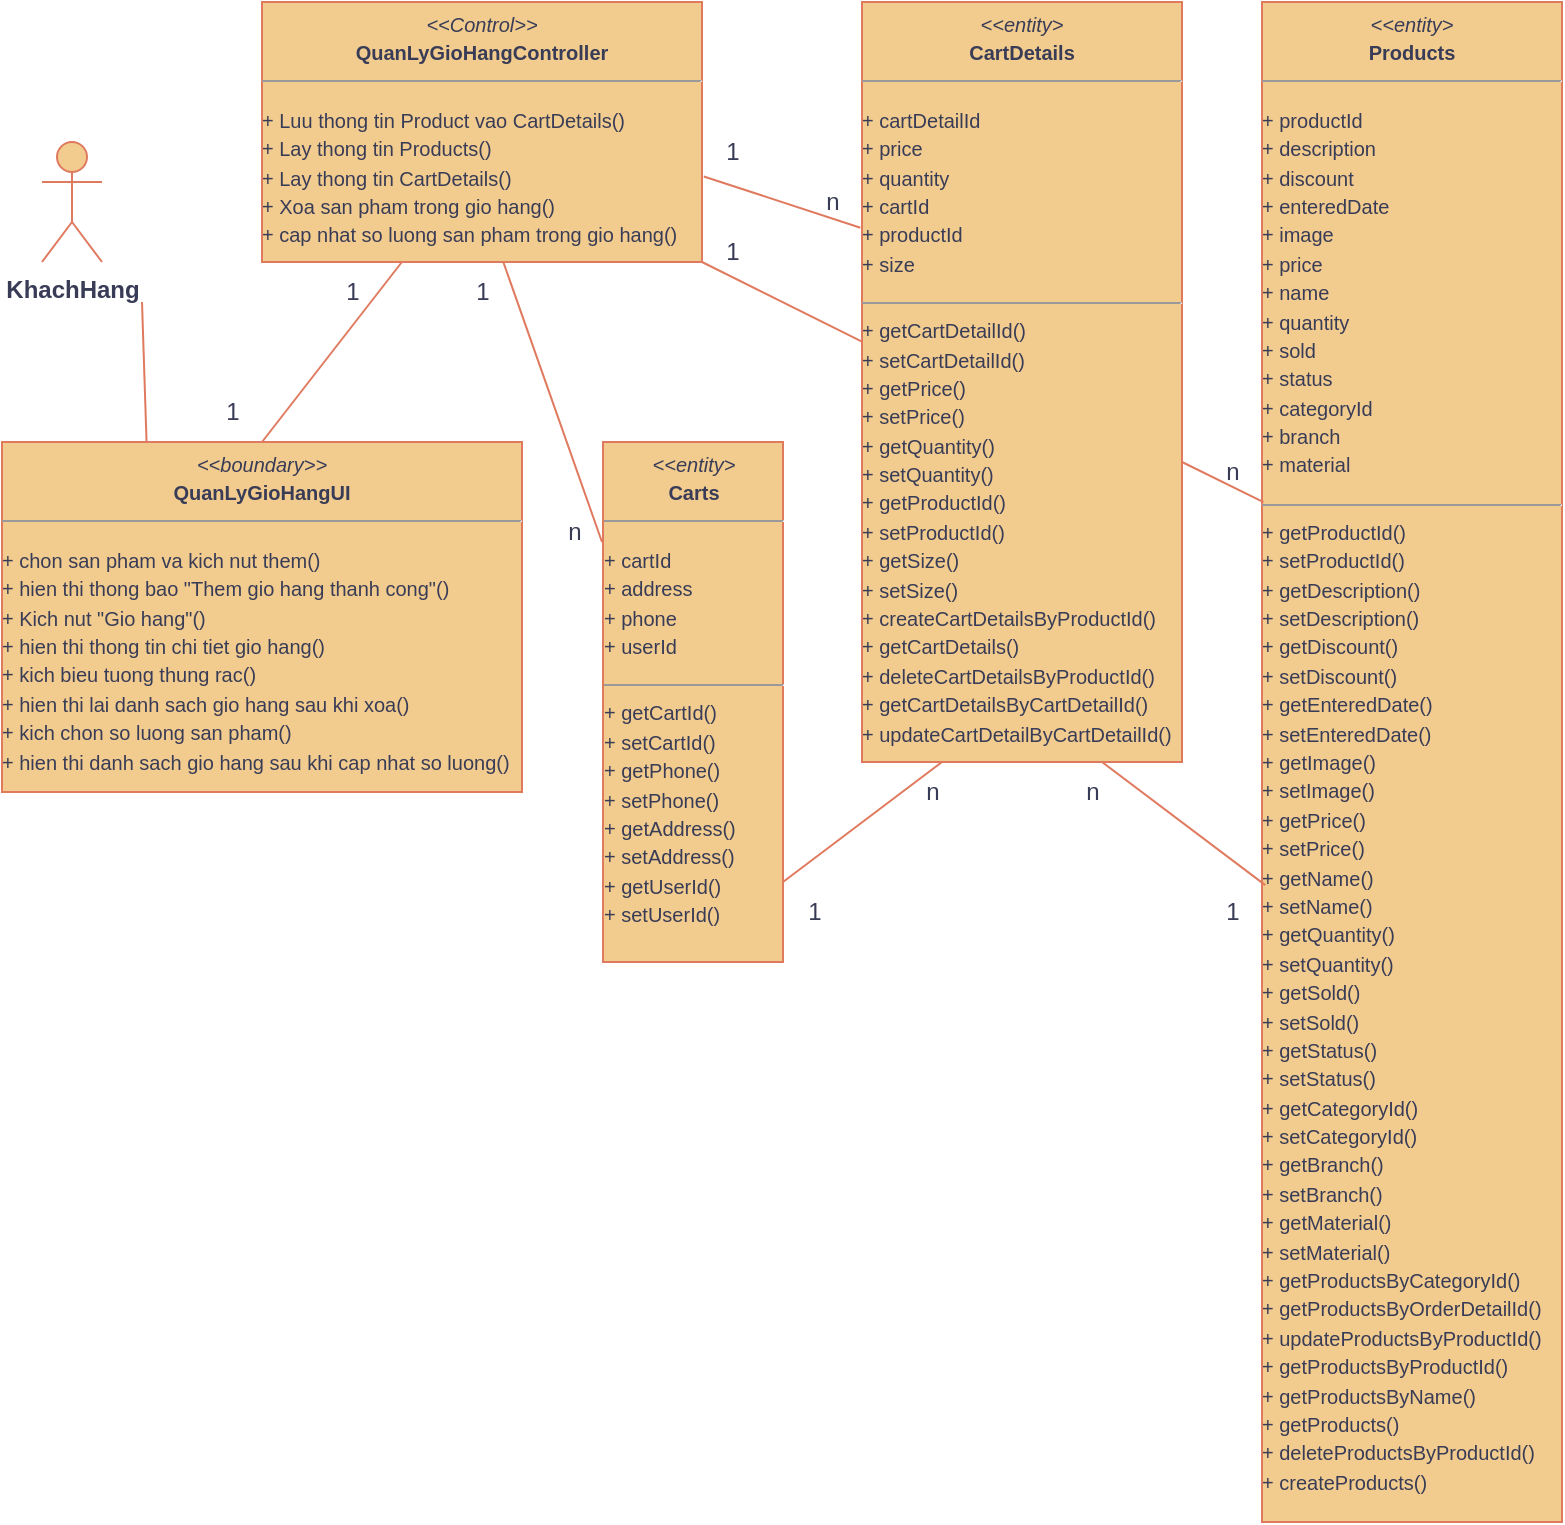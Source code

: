 <mxfile version="27.0.6">
  <diagram name="Trang-1" id="MM2sR6DVzf2Fuaw22PLS">
    <mxGraphModel grid="1" page="1" gridSize="10" guides="1" tooltips="1" connect="1" arrows="1" fold="1" pageScale="1" pageWidth="827" pageHeight="1169" math="0" shadow="0">
      <root>
        <mxCell id="0" />
        <mxCell id="1" parent="0" />
        <mxCell id="Cvo2cxV8jwUlNhtXTy1o-1" value="&lt;p style=&quot;margin:0px;margin-top:4px;text-align:center;&quot;&gt;&lt;font style=&quot;font-size: 10px;&quot;&gt;&lt;i style=&quot;&quot;&gt;&amp;lt;&amp;lt;boundary&amp;gt;&amp;gt;&lt;/i&gt;&lt;br&gt;&lt;b style=&quot;&quot;&gt;QuanLyGioHangUI&lt;/b&gt;&lt;/font&gt;&lt;/p&gt;&lt;hr size=&quot;1&quot;&gt;&lt;p style=&quot;&quot; dir=&quot;auto&quot;&gt;&lt;span style=&quot;white-space: pre-wrap;&quot;&gt;&lt;font style=&quot;font-size: 10px;&quot;&gt;+ chon san pham va kich nut them()&lt;br&gt;+ hien thi thong bao &quot;Them gio hang thanh cong&quot;()&lt;br&gt;+ Kich nut &quot;Gio hang&quot;()&lt;br&gt;+ hien thi thong tin chi tiet gio hang()&lt;br&gt;+ kich bieu tuong thung rac()&lt;br&gt;+ hien thi lai danh sach gio hang sau khi xoa()&lt;br&gt;+ kich chon so luong san pham()&lt;br&gt;+ hien thi danh sach gio hang sau khi cap nhat so luong()&lt;/font&gt;&lt;/span&gt;&lt;br&gt;&lt;br&gt;&lt;/p&gt;&lt;p style=&quot;white-space: pre-wrap;&quot; dir=&quot;auto&quot;&gt;&lt;br&gt;&lt;/p&gt;&lt;p style=&quot;white-space: pre-wrap;&quot; dir=&quot;auto&quot;&gt;&lt;br&gt;&lt;/p&gt;&lt;p style=&quot;margin:0px;margin-left:4px;&quot;&gt;&lt;br&gt;&lt;/p&gt;" style="verticalAlign=top;align=left;overflow=fill;fontSize=12;fontFamily=Helvetica;html=1;rounded=0;shadow=0;comic=0;labelBackgroundColor=none;strokeWidth=1;fillColor=#F2CC8F;strokeColor=#E07A5F;fontColor=#393C56;" vertex="1" parent="1">
          <mxGeometry x="20" y="310" width="260" height="175" as="geometry" />
        </mxCell>
        <mxCell id="Cvo2cxV8jwUlNhtXTy1o-2" value="&lt;p style=&quot;margin:0px;margin-top:4px;text-align:center;&quot;&gt;&lt;font style=&quot;font-size: 10px;&quot;&gt;&lt;i style=&quot;&quot;&gt;&amp;lt;&amp;lt;entity&amp;gt;&lt;/i&gt;&lt;br&gt;&lt;b style=&quot;&quot;&gt;CartDetails&lt;/b&gt;&lt;/font&gt;&lt;/p&gt;&lt;hr size=&quot;1&quot;&gt;&lt;p style=&quot;&quot; dir=&quot;auto&quot;&gt;&lt;span style=&quot;white-space: pre-wrap;&quot;&gt;&lt;font style=&quot;font-size: 10px;&quot;&gt;+ cartDetailId&lt;br&gt;+ price&lt;br&gt;+ quantity&lt;br&gt;+ cartId&lt;br&gt;+ productId&lt;br&gt;+ size&lt;/font&gt;&lt;/span&gt;&lt;/p&gt;&lt;hr size=&quot;1&quot;&gt;&lt;div&gt;&lt;div&gt;&lt;font style=&quot;font-size: 10px;&quot;&gt;+ getCartDetailId()&lt;/font&gt;&lt;/div&gt;&lt;div&gt;&lt;font style=&quot;font-size: 10px;&quot;&gt;+ setCartDetailId()&lt;/font&gt;&lt;/div&gt;&lt;div&gt;&lt;font style=&quot;font-size: 10px;&quot;&gt;+ getPrice()&lt;/font&gt;&lt;/div&gt;&lt;div&gt;&lt;font style=&quot;font-size: 10px;&quot;&gt;+ setPrice()&lt;/font&gt;&lt;/div&gt;&lt;div&gt;&lt;font style=&quot;font-size: 10px;&quot;&gt;+ getQuantity()&lt;/font&gt;&lt;/div&gt;&lt;div&gt;&lt;font style=&quot;font-size: 10px;&quot;&gt;+ setQuantity()&lt;/font&gt;&lt;/div&gt;&lt;div&gt;&lt;font style=&quot;font-size: 10px;&quot;&gt;+ getProductId()&lt;/font&gt;&lt;/div&gt;&lt;div&gt;&lt;font style=&quot;font-size: 10px;&quot;&gt;+ setProductId()&lt;/font&gt;&lt;/div&gt;&lt;div&gt;&lt;font style=&quot;font-size: 10px;&quot;&gt;+ getSize()&lt;/font&gt;&lt;/div&gt;&lt;div&gt;&lt;font style=&quot;font-size: 10px;&quot;&gt;+ setSize()&lt;/font&gt;&lt;/div&gt;&lt;div&gt;&lt;font style=&quot;font-size: 10px;&quot;&gt;+ createCartDetailsByProductId()&lt;/font&gt;&lt;/div&gt;&lt;div&gt;&lt;font style=&quot;font-size: 10px;&quot;&gt;+ getCartDetails()&lt;/font&gt;&lt;/div&gt;&lt;div&gt;&lt;font style=&quot;font-size: 10px;&quot;&gt;+ deleteCartDetailsByProductId()&lt;/font&gt;&lt;/div&gt;&lt;div&gt;&lt;font style=&quot;font-size: 10px;&quot;&gt;+ getCartDetailsByCartDetailId()&lt;/font&gt;&lt;/div&gt;&lt;div&gt;&lt;font style=&quot;font-size: 10px;&quot;&gt;+ updateCartDetailByCartDetailId()&lt;/font&gt;&lt;/div&gt;&lt;/div&gt;&lt;div&gt;&lt;font style=&quot;font-size: 10px;&quot;&gt;&lt;br&gt;&lt;/font&gt;&lt;/div&gt;&lt;div&gt;&lt;font style=&quot;font-size: 10px;&quot;&gt;&lt;br&gt;&lt;/font&gt;&lt;p style=&quot;white-space: pre-wrap;&quot; dir=&quot;auto&quot;&gt;&lt;br&gt;&lt;/p&gt;&lt;/div&gt;" style="verticalAlign=top;align=left;overflow=fill;fontSize=12;fontFamily=Helvetica;html=1;rounded=0;shadow=0;comic=0;labelBackgroundColor=none;strokeWidth=1;fillColor=#F2CC8F;strokeColor=#E07A5F;fontColor=#393C56;" vertex="1" parent="1">
          <mxGeometry x="450" y="90" width="160" height="380" as="geometry" />
        </mxCell>
        <mxCell id="Cvo2cxV8jwUlNhtXTy1o-3" value="&lt;p style=&quot;margin:0px;margin-top:4px;text-align:center;&quot;&gt;&lt;font style=&quot;font-size: 10px;&quot;&gt;&lt;i style=&quot;&quot;&gt;&amp;lt;&amp;lt;Control&amp;gt;&amp;gt;&lt;/i&gt;&lt;br&gt;&lt;b style=&quot;&quot;&gt;QuanLyGioHang&lt;/b&gt;&lt;b style=&quot;&quot;&gt;Controller&lt;/b&gt;&lt;/font&gt;&lt;/p&gt;&lt;hr size=&quot;1&quot;&gt;&lt;p style=&quot;&quot; dir=&quot;auto&quot;&gt;&lt;span style=&quot;white-space: pre-wrap;&quot;&gt;&lt;font style=&quot;font-size: 10px;&quot;&gt;+ Luu thong tin Product vao CartDetails()&lt;br&gt;+ Lay thong tin Products()&lt;br&gt;+ Lay thong tin CartDetails()&lt;br&gt;+ Xoa san pham trong gio hang()&lt;br&gt;+ cap nhat so luong san pham trong gio hang()&lt;/font&gt;&lt;/span&gt;&lt;/p&gt;&lt;p style=&quot;white-space: pre-wrap;&quot; dir=&quot;auto&quot;&gt;&lt;/p&gt;&lt;p style=&quot;white-space: pre-wrap;&quot; dir=&quot;auto&quot;&gt;&lt;font style=&quot;font-size: 10px;&quot;&gt;&lt;br&gt;&lt;/font&gt;&lt;/p&gt;&lt;p style=&quot;margin:0px;margin-left:4px;&quot;&gt;&lt;br&gt;&lt;/p&gt;" style="verticalAlign=top;align=left;overflow=fill;fontSize=12;fontFamily=Helvetica;html=1;rounded=0;shadow=0;comic=0;labelBackgroundColor=none;strokeWidth=1;fillColor=#F2CC8F;strokeColor=#E07A5F;fontColor=#393C56;" vertex="1" parent="1">
          <mxGeometry x="150" y="90" width="220" height="130" as="geometry" />
        </mxCell>
        <mxCell id="Cvo2cxV8jwUlNhtXTy1o-4" value="&lt;b&gt;KhachHang&lt;/b&gt;" style="shape=umlActor;verticalLabelPosition=bottom;verticalAlign=top;html=1;outlineConnect=0;textShadow=0;labelBorderColor=none;labelBackgroundColor=none;fillColor=#F2CC8F;strokeColor=#E07A5F;fontColor=#393C56;" vertex="1" parent="1">
          <mxGeometry x="40" y="160" width="30" height="60" as="geometry" />
        </mxCell>
        <mxCell id="Cvo2cxV8jwUlNhtXTy1o-5" value="" style="endArrow=none;html=1;rounded=0;labelBackgroundColor=none;fontColor=default;entryX=0.278;entryY=0;entryDx=0;entryDy=0;entryPerimeter=0;strokeColor=#E07A5F;" edge="1" parent="1" target="Cvo2cxV8jwUlNhtXTy1o-1">
          <mxGeometry relative="1" as="geometry">
            <mxPoint x="90" y="240" as="sourcePoint" />
            <mxPoint x="200" y="250.5" as="targetPoint" />
          </mxGeometry>
        </mxCell>
        <mxCell id="Cvo2cxV8jwUlNhtXTy1o-12" value="&lt;p style=&quot;margin:0px;margin-top:4px;text-align:center;&quot;&gt;&lt;font style=&quot;font-size: 10px;&quot;&gt;&lt;i style=&quot;&quot;&gt;&amp;lt;&amp;lt;entity&amp;gt;&lt;/i&gt;&lt;br&gt;&lt;b style=&quot;&quot;&gt;Products&lt;/b&gt;&lt;/font&gt;&lt;/p&gt;&lt;hr size=&quot;1&quot;&gt;&lt;p style=&quot;white-space: pre-wrap;&quot; dir=&quot;auto&quot;&gt;&lt;font style=&quot;font-size: 10px;&quot;&gt;+ productId  &lt;br&gt;+ description  &lt;br&gt;+ discount  &lt;br&gt;+ enteredDate  &lt;br&gt;+ image  &lt;br&gt;+ price  &lt;br&gt;+ name  &lt;br&gt;+ quantity  &lt;br&gt;+ sold  &lt;br&gt;+ status  &lt;br&gt;+ categoryId  &lt;br&gt;+ branch  &lt;br&gt;+ material&lt;span style=&quot;white-space: nowrap;&quot;&gt;&amp;nbsp;&amp;nbsp;&lt;/span&gt;&lt;/font&gt;&lt;/p&gt;&lt;hr size=&quot;1&quot;&gt;&lt;div&gt;&lt;font style=&quot;font-size: 10px;&quot;&gt;+ getProductId()&amp;nbsp;&amp;nbsp;&lt;/font&gt;&lt;/div&gt;&lt;div&gt;&lt;font style=&quot;font-size: 10px;&quot;&gt;+ setProductId()&amp;nbsp;&amp;nbsp;&lt;/font&gt;&lt;/div&gt;&lt;div&gt;&lt;font style=&quot;font-size: 10px;&quot;&gt;+ getDescription()&amp;nbsp;&amp;nbsp;&lt;/font&gt;&lt;/div&gt;&lt;div&gt;&lt;font style=&quot;font-size: 10px;&quot;&gt;+ setDescription()&amp;nbsp;&amp;nbsp;&lt;/font&gt;&lt;/div&gt;&lt;div&gt;&lt;font style=&quot;font-size: 10px;&quot;&gt;+ getDiscount()&amp;nbsp;&amp;nbsp;&lt;/font&gt;&lt;/div&gt;&lt;div&gt;&lt;font style=&quot;font-size: 10px;&quot;&gt;+ setDiscount()&amp;nbsp;&amp;nbsp;&lt;/font&gt;&lt;/div&gt;&lt;div&gt;&lt;font style=&quot;font-size: 10px;&quot;&gt;+ getEnteredDate()&amp;nbsp;&amp;nbsp;&lt;/font&gt;&lt;/div&gt;&lt;div&gt;&lt;font style=&quot;font-size: 10px;&quot;&gt;+ setEnteredDate()&amp;nbsp;&amp;nbsp;&lt;/font&gt;&lt;/div&gt;&lt;div&gt;&lt;font style=&quot;font-size: 10px;&quot;&gt;+ getImage()&amp;nbsp;&amp;nbsp;&lt;/font&gt;&lt;/div&gt;&lt;div&gt;&lt;font style=&quot;font-size: 10px;&quot;&gt;+ setImage()&amp;nbsp;&amp;nbsp;&lt;/font&gt;&lt;/div&gt;&lt;div&gt;&lt;font style=&quot;font-size: 10px;&quot;&gt;+ getPrice()&amp;nbsp;&amp;nbsp;&lt;/font&gt;&lt;/div&gt;&lt;div&gt;&lt;font style=&quot;font-size: 10px;&quot;&gt;+ setPrice()&amp;nbsp;&amp;nbsp;&lt;/font&gt;&lt;/div&gt;&lt;div&gt;&lt;font style=&quot;font-size: 10px;&quot;&gt;+ getName()&amp;nbsp;&amp;nbsp;&lt;/font&gt;&lt;/div&gt;&lt;div&gt;&lt;font style=&quot;font-size: 10px;&quot;&gt;+ setName()&amp;nbsp;&amp;nbsp;&lt;/font&gt;&lt;/div&gt;&lt;div&gt;&lt;font style=&quot;font-size: 10px;&quot;&gt;+ getQuantity()&amp;nbsp;&amp;nbsp;&lt;/font&gt;&lt;/div&gt;&lt;div&gt;&lt;font style=&quot;font-size: 10px;&quot;&gt;+ setQuantity()&amp;nbsp;&amp;nbsp;&lt;/font&gt;&lt;/div&gt;&lt;div&gt;&lt;font style=&quot;font-size: 10px;&quot;&gt;+ getSold()&amp;nbsp;&amp;nbsp;&lt;/font&gt;&lt;/div&gt;&lt;div&gt;&lt;font style=&quot;font-size: 10px;&quot;&gt;+ setSold()&amp;nbsp;&amp;nbsp;&lt;/font&gt;&lt;/div&gt;&lt;div&gt;&lt;font style=&quot;font-size: 10px;&quot;&gt;+ getStatus()&amp;nbsp;&amp;nbsp;&lt;/font&gt;&lt;/div&gt;&lt;div&gt;&lt;font style=&quot;font-size: 10px;&quot;&gt;+ setStatus()&amp;nbsp;&amp;nbsp;&lt;/font&gt;&lt;/div&gt;&lt;div&gt;&lt;font style=&quot;font-size: 10px;&quot;&gt;+ getCategoryId()&amp;nbsp;&amp;nbsp;&lt;/font&gt;&lt;/div&gt;&lt;div&gt;&lt;font style=&quot;font-size: 10px;&quot;&gt;+ setCategoryId()&amp;nbsp;&amp;nbsp;&lt;/font&gt;&lt;/div&gt;&lt;div&gt;&lt;font style=&quot;font-size: 10px;&quot;&gt;+ getBranch()&amp;nbsp;&amp;nbsp;&lt;/font&gt;&lt;/div&gt;&lt;div&gt;&lt;font style=&quot;font-size: 10px;&quot;&gt;+ setBranch()&amp;nbsp;&amp;nbsp;&lt;/font&gt;&lt;/div&gt;&lt;div&gt;&lt;font style=&quot;font-size: 10px;&quot;&gt;+ getMaterial()&amp;nbsp;&amp;nbsp;&lt;/font&gt;&lt;/div&gt;&lt;div&gt;&lt;font style=&quot;font-size: 10px;&quot;&gt;+ setMaterial()&amp;nbsp;&amp;nbsp;&lt;/font&gt;&lt;/div&gt;&lt;div&gt;&lt;font style=&quot;font-size: 10px;&quot;&gt;+ getProductsByCategoryId()&amp;nbsp;&amp;nbsp;&lt;/font&gt;&lt;/div&gt;&lt;div&gt;&lt;font style=&quot;font-size: 10px;&quot;&gt;+ getProductsByOrderDetailId()&amp;nbsp;&amp;nbsp;&lt;/font&gt;&lt;/div&gt;&lt;div&gt;&lt;font style=&quot;font-size: 10px;&quot;&gt;+ updateProductsByProductId()&amp;nbsp;&amp;nbsp;&lt;/font&gt;&lt;/div&gt;&lt;div&gt;&lt;font style=&quot;font-size: 10px;&quot;&gt;+ getProductsByProductId()&amp;nbsp;&amp;nbsp;&lt;/font&gt;&lt;/div&gt;&lt;div&gt;&lt;font style=&quot;font-size: 10px;&quot;&gt;+ getProductsByName()&amp;nbsp;&amp;nbsp;&lt;/font&gt;&lt;/div&gt;&lt;div&gt;&lt;font style=&quot;font-size: 10px;&quot;&gt;+ getProducts()&amp;nbsp;&amp;nbsp;&lt;/font&gt;&lt;/div&gt;&lt;div&gt;&lt;font style=&quot;font-size: 10px;&quot;&gt;+ deleteProductsByProductId()&amp;nbsp;&amp;nbsp;&lt;/font&gt;&lt;/div&gt;&lt;div&gt;&lt;font style=&quot;font-size: 10px;&quot;&gt;+ createProducts()&amp;nbsp;&amp;nbsp;&lt;/font&gt;&lt;/div&gt;" style="verticalAlign=top;align=left;overflow=fill;fontSize=12;fontFamily=Helvetica;html=1;rounded=0;shadow=0;comic=0;labelBackgroundColor=none;strokeWidth=1;fillColor=#F2CC8F;strokeColor=#E07A5F;fontColor=#393C56;" vertex="1" parent="1">
          <mxGeometry x="650" y="90" width="150" height="760" as="geometry" />
        </mxCell>
        <mxCell id="Cvo2cxV8jwUlNhtXTy1o-28" value="&lt;p style=&quot;margin:0px;margin-top:4px;text-align:center;&quot;&gt;&lt;font style=&quot;font-size: 10px;&quot;&gt;&lt;i style=&quot;&quot;&gt;&amp;lt;&amp;lt;entity&amp;gt;&lt;/i&gt;&lt;br&gt;&lt;b style=&quot;&quot;&gt;Carts&lt;/b&gt;&lt;/font&gt;&lt;/p&gt;&lt;hr size=&quot;1&quot;&gt;&lt;p style=&quot;&quot; dir=&quot;auto&quot;&gt;&lt;span style=&quot;white-space: pre-wrap;&quot;&gt;&lt;font style=&quot;font-size: 10px;&quot;&gt;+ cartId&lt;br&gt;+ address&lt;br&gt;+ phone&lt;br&gt;+ userId&lt;/font&gt;&lt;/span&gt;&lt;/p&gt;&lt;hr size=&quot;1&quot;&gt;&lt;div&gt;&lt;div&gt;&lt;font style=&quot;font-size: 10px;&quot;&gt;+ getCartId()&lt;/font&gt;&lt;/div&gt;&lt;div&gt;&lt;font style=&quot;font-size: 10px;&quot;&gt;+ setCartId()&lt;/font&gt;&lt;/div&gt;&lt;div&gt;&lt;font style=&quot;font-size: 10px;&quot;&gt;+ getPhone()&lt;/font&gt;&lt;/div&gt;&lt;div&gt;&lt;font style=&quot;font-size: 10px;&quot;&gt;+ setPhone()&lt;/font&gt;&lt;/div&gt;&lt;div&gt;&lt;font style=&quot;font-size: 10px;&quot;&gt;+ getAddress()&lt;/font&gt;&lt;/div&gt;&lt;div&gt;&lt;font style=&quot;font-size: 10px;&quot;&gt;+ setAddress()&lt;/font&gt;&lt;/div&gt;&lt;div&gt;&lt;font style=&quot;font-size: 10px;&quot;&gt;+ getUserId()&lt;/font&gt;&lt;/div&gt;&lt;div&gt;&lt;font style=&quot;font-size: 10px;&quot;&gt;+ setUserId()&lt;/font&gt;&lt;/div&gt;&lt;/div&gt;" style="verticalAlign=top;align=left;overflow=fill;fontSize=12;fontFamily=Helvetica;html=1;rounded=0;shadow=0;comic=0;labelBackgroundColor=none;strokeWidth=1;fillColor=#F2CC8F;strokeColor=#E07A5F;fontColor=#393C56;" vertex="1" parent="1">
          <mxGeometry x="320.5" y="310" width="90" height="260" as="geometry" />
        </mxCell>
        <mxCell id="Cvo2cxV8jwUlNhtXTy1o-30" value="" style="endArrow=none;html=1;rounded=0;labelBackgroundColor=none;fontColor=default;exitX=0.549;exitY=1.003;exitDx=0;exitDy=0;exitPerimeter=0;strokeColor=#E07A5F;" edge="1" parent="1" source="Cvo2cxV8jwUlNhtXTy1o-3">
          <mxGeometry relative="1" as="geometry">
            <mxPoint x="260" y="279.5" as="sourcePoint" />
            <mxPoint x="320" y="360" as="targetPoint" />
          </mxGeometry>
        </mxCell>
        <mxCell id="Cvo2cxV8jwUlNhtXTy1o-31" value="" style="endArrow=none;html=1;rounded=0;labelBackgroundColor=none;fontColor=default;exitX=1;exitY=1;exitDx=0;exitDy=0;entryX=0;entryY=0.447;entryDx=0;entryDy=0;entryPerimeter=0;strokeColor=#E07A5F;" edge="1" parent="1" source="Cvo2cxV8jwUlNhtXTy1o-3" target="Cvo2cxV8jwUlNhtXTy1o-2">
          <mxGeometry relative="1" as="geometry">
            <mxPoint x="340" y="270" as="sourcePoint" />
            <mxPoint x="420" y="280" as="targetPoint" />
          </mxGeometry>
        </mxCell>
        <mxCell id="Cvo2cxV8jwUlNhtXTy1o-32" value="" style="endArrow=none;html=1;rounded=0;labelBackgroundColor=none;fontColor=default;exitX=0.75;exitY=1;exitDx=0;exitDy=0;entryX=0.011;entryY=0.581;entryDx=0;entryDy=0;entryPerimeter=0;strokeColor=#E07A5F;" edge="1" parent="1" source="Cvo2cxV8jwUlNhtXTy1o-2" target="Cvo2cxV8jwUlNhtXTy1o-12">
          <mxGeometry relative="1" as="geometry">
            <mxPoint x="520" y="520" as="sourcePoint" />
            <mxPoint x="640" y="520.5" as="targetPoint" />
          </mxGeometry>
        </mxCell>
        <mxCell id="Cvo2cxV8jwUlNhtXTy1o-33" value="" style="endArrow=none;html=1;rounded=0;labelBackgroundColor=none;fontColor=default;entryX=0.25;entryY=1;entryDx=0;entryDy=0;strokeColor=#E07A5F;" edge="1" parent="1" target="Cvo2cxV8jwUlNhtXTy1o-2">
          <mxGeometry relative="1" as="geometry">
            <mxPoint x="410.5" y="530" as="sourcePoint" />
            <mxPoint x="530.5" y="530.5" as="targetPoint" />
          </mxGeometry>
        </mxCell>
        <mxCell id="Cvo2cxV8jwUlNhtXTy1o-34" value="" style="endArrow=none;html=1;rounded=0;labelBackgroundColor=none;fontColor=default;exitX=1.004;exitY=0.671;exitDx=0;exitDy=0;exitPerimeter=0;entryX=-0.005;entryY=0.297;entryDx=0;entryDy=0;entryPerimeter=0;strokeColor=#E07A5F;" edge="1" parent="1" source="Cvo2cxV8jwUlNhtXTy1o-3" target="Cvo2cxV8jwUlNhtXTy1o-2">
          <mxGeometry relative="1" as="geometry">
            <mxPoint x="340" y="270" as="sourcePoint" />
            <mxPoint x="460" y="207" as="targetPoint" />
          </mxGeometry>
        </mxCell>
        <mxCell id="Cvo2cxV8jwUlNhtXTy1o-35" value="" style="endArrow=none;html=1;rounded=0;labelBackgroundColor=none;fontColor=default;exitX=0.5;exitY=0;exitDx=0;exitDy=0;entryX=0.318;entryY=1;entryDx=0;entryDy=0;entryPerimeter=0;strokeColor=#E07A5F;" edge="1" parent="1" source="Cvo2cxV8jwUlNhtXTy1o-1" target="Cvo2cxV8jwUlNhtXTy1o-3">
          <mxGeometry relative="1" as="geometry">
            <mxPoint x="160" y="290" as="sourcePoint" />
            <mxPoint x="280" y="290.5" as="targetPoint" />
          </mxGeometry>
        </mxCell>
        <mxCell id="Cvo2cxV8jwUlNhtXTy1o-36" value="1" style="text;html=1;align=center;verticalAlign=middle;resizable=0;points=[];autosize=1;strokeColor=none;fillColor=none;labelBackgroundColor=none;fontColor=#393C56;" vertex="1" parent="1">
          <mxGeometry x="120" y="280" width="30" height="30" as="geometry" />
        </mxCell>
        <mxCell id="Cvo2cxV8jwUlNhtXTy1o-37" value="n" style="text;html=1;align=center;verticalAlign=middle;resizable=0;points=[];autosize=1;strokeColor=none;fillColor=none;labelBackgroundColor=none;fontColor=#393C56;" vertex="1" parent="1">
          <mxGeometry x="290.5" y="340" width="30" height="30" as="geometry" />
        </mxCell>
        <mxCell id="Cvo2cxV8jwUlNhtXTy1o-38" value="1" style="text;html=1;align=center;verticalAlign=middle;resizable=0;points=[];autosize=1;strokeColor=none;fillColor=none;labelBackgroundColor=none;fontColor=#393C56;" vertex="1" parent="1">
          <mxGeometry x="180" y="220" width="30" height="30" as="geometry" />
        </mxCell>
        <mxCell id="Cvo2cxV8jwUlNhtXTy1o-39" value="1" style="text;html=1;align=center;verticalAlign=middle;resizable=0;points=[];autosize=1;strokeColor=none;fillColor=none;labelBackgroundColor=none;fontColor=#393C56;" vertex="1" parent="1">
          <mxGeometry x="245" y="220" width="30" height="30" as="geometry" />
        </mxCell>
        <mxCell id="Cvo2cxV8jwUlNhtXTy1o-40" value="1" style="text;html=1;align=center;verticalAlign=middle;resizable=0;points=[];autosize=1;strokeColor=none;fillColor=none;labelBackgroundColor=none;fontColor=#393C56;" vertex="1" parent="1">
          <mxGeometry x="370" y="150" width="30" height="30" as="geometry" />
        </mxCell>
        <mxCell id="Cvo2cxV8jwUlNhtXTy1o-41" value="n" style="text;html=1;align=center;verticalAlign=middle;resizable=0;points=[];autosize=1;strokeColor=none;fillColor=none;labelBackgroundColor=none;fontColor=#393C56;" vertex="1" parent="1">
          <mxGeometry x="420" y="175" width="30" height="30" as="geometry" />
        </mxCell>
        <mxCell id="Cvo2cxV8jwUlNhtXTy1o-42" value="1" style="text;html=1;align=center;verticalAlign=middle;resizable=0;points=[];autosize=1;strokeColor=none;fillColor=none;labelBackgroundColor=none;fontColor=#393C56;" vertex="1" parent="1">
          <mxGeometry x="410.5" y="530" width="30" height="30" as="geometry" />
        </mxCell>
        <mxCell id="Cvo2cxV8jwUlNhtXTy1o-43" value="n" style="text;html=1;align=center;verticalAlign=middle;resizable=0;points=[];autosize=1;strokeColor=none;fillColor=none;labelBackgroundColor=none;fontColor=#393C56;" vertex="1" parent="1">
          <mxGeometry x="470" y="470" width="30" height="30" as="geometry" />
        </mxCell>
        <mxCell id="Cvo2cxV8jwUlNhtXTy1o-44" value="n" style="text;html=1;align=center;verticalAlign=middle;resizable=0;points=[];autosize=1;strokeColor=none;fillColor=none;labelBackgroundColor=none;fontColor=#393C56;" vertex="1" parent="1">
          <mxGeometry x="550" y="470" width="30" height="30" as="geometry" />
        </mxCell>
        <mxCell id="Cvo2cxV8jwUlNhtXTy1o-45" value="1" style="text;html=1;align=center;verticalAlign=middle;resizable=0;points=[];autosize=1;strokeColor=none;fillColor=none;labelBackgroundColor=none;fontColor=#393C56;" vertex="1" parent="1">
          <mxGeometry x="620" y="530" width="30" height="30" as="geometry" />
        </mxCell>
        <mxCell id="Cvo2cxV8jwUlNhtXTy1o-47" value="" style="endArrow=none;html=1;rounded=0;labelBackgroundColor=none;fontColor=default;exitX=1;exitY=1;exitDx=0;exitDy=0;entryX=0.005;entryY=0.329;entryDx=0;entryDy=0;entryPerimeter=0;strokeColor=#E07A5F;" edge="1" parent="1" target="Cvo2cxV8jwUlNhtXTy1o-12">
          <mxGeometry relative="1" as="geometry">
            <mxPoint x="610" y="320" as="sourcePoint" />
            <mxPoint x="690" y="360" as="targetPoint" />
          </mxGeometry>
        </mxCell>
        <mxCell id="Cvo2cxV8jwUlNhtXTy1o-48" value="1" style="text;html=1;align=center;verticalAlign=middle;resizable=0;points=[];autosize=1;strokeColor=none;fillColor=none;labelBackgroundColor=none;fontColor=#393C56;" vertex="1" parent="1">
          <mxGeometry x="370" y="200" width="30" height="30" as="geometry" />
        </mxCell>
        <mxCell id="Cvo2cxV8jwUlNhtXTy1o-49" value="n" style="text;html=1;align=center;verticalAlign=middle;resizable=0;points=[];autosize=1;strokeColor=none;fillColor=none;labelBackgroundColor=none;fontColor=#393C56;" vertex="1" parent="1">
          <mxGeometry x="620" y="310" width="30" height="30" as="geometry" />
        </mxCell>
      </root>
    </mxGraphModel>
  </diagram>
</mxfile>
